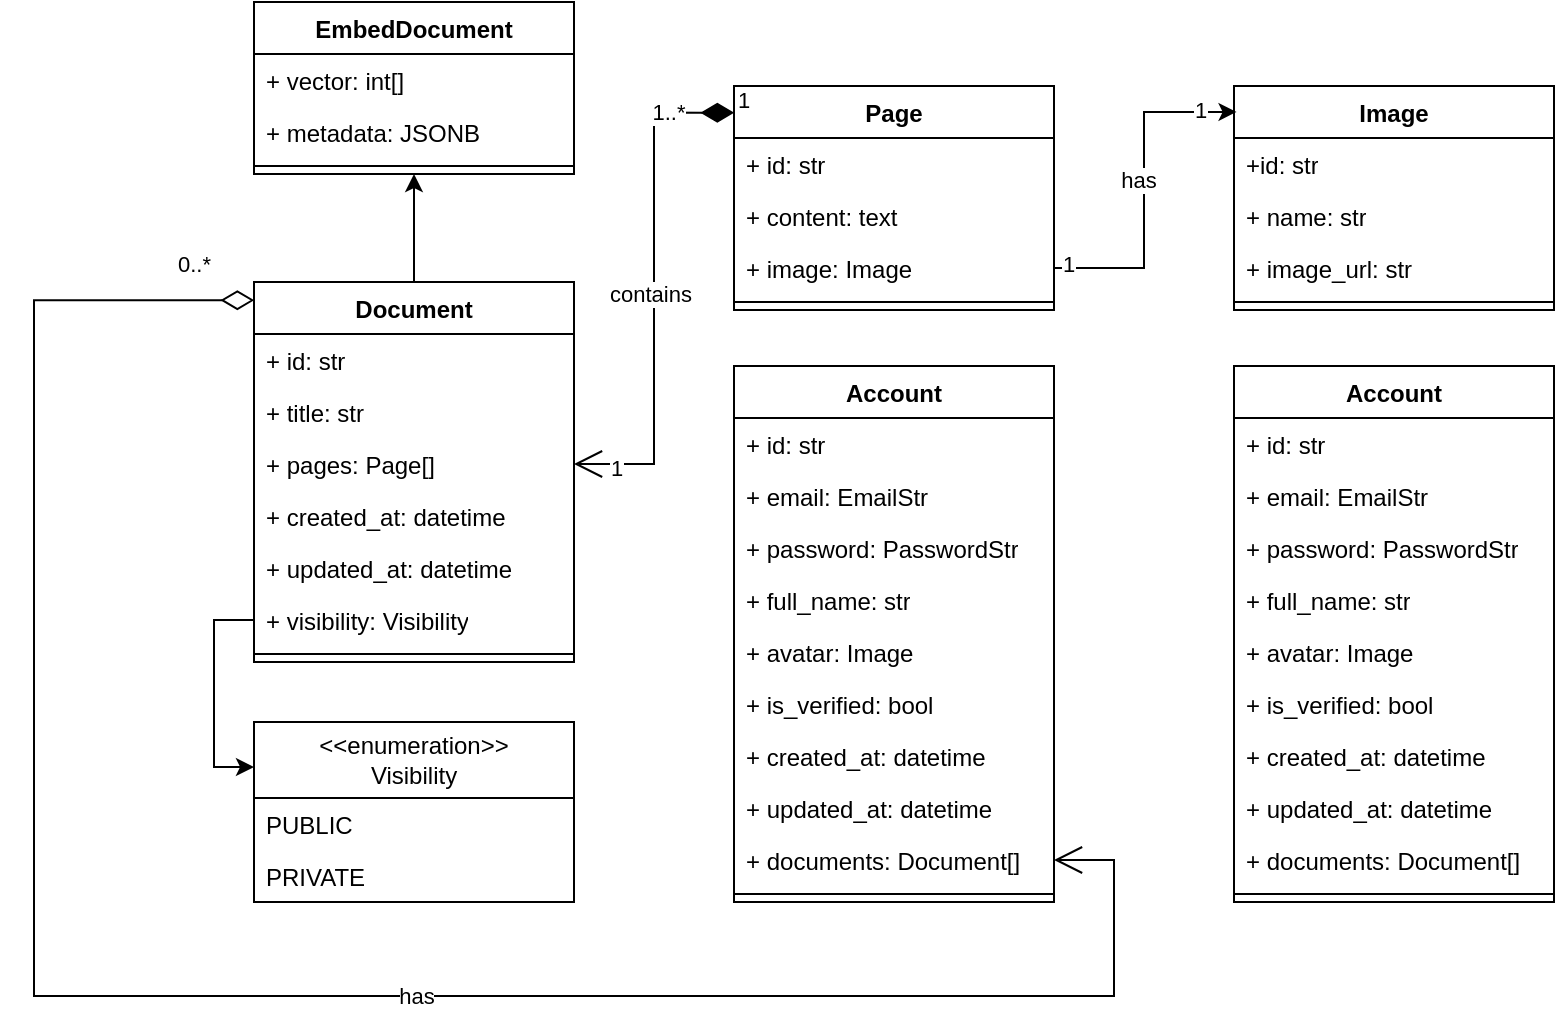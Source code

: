 <mxfile version="26.1.0">
  <diagram name="Page-1" id="CnCM87fK5EFknhJmPdtO">
    <mxGraphModel dx="2117" dy="662" grid="1" gridSize="10" guides="1" tooltips="1" connect="1" arrows="1" fold="1" page="1" pageScale="1" pageWidth="827" pageHeight="1169" math="0" shadow="0">
      <root>
        <mxCell id="0" />
        <mxCell id="1" parent="0" />
        <mxCell id="au0CGwePBbvGtIjOuncR-79" style="edgeStyle=orthogonalEdgeStyle;rounded=0;orthogonalLoop=1;jettySize=auto;html=1;entryX=0.5;entryY=1;entryDx=0;entryDy=0;" edge="1" parent="1" source="au0CGwePBbvGtIjOuncR-1" target="au0CGwePBbvGtIjOuncR-71">
          <mxGeometry relative="1" as="geometry">
            <mxPoint x="160" y="140" as="targetPoint" />
          </mxGeometry>
        </mxCell>
        <mxCell id="au0CGwePBbvGtIjOuncR-1" value="Document" style="swimlane;fontStyle=1;align=center;verticalAlign=top;childLayout=stackLayout;horizontal=1;startSize=26;horizontalStack=0;resizeParent=1;resizeParentMax=0;resizeLast=0;collapsible=1;marginBottom=0;whiteSpace=wrap;html=1;" vertex="1" parent="1">
          <mxGeometry x="80" y="190" width="160" height="190" as="geometry" />
        </mxCell>
        <mxCell id="au0CGwePBbvGtIjOuncR-2" value="+ id: str" style="text;strokeColor=none;fillColor=none;align=left;verticalAlign=top;spacingLeft=4;spacingRight=4;overflow=hidden;rotatable=0;points=[[0,0.5],[1,0.5]];portConstraint=eastwest;whiteSpace=wrap;html=1;" vertex="1" parent="au0CGwePBbvGtIjOuncR-1">
          <mxGeometry y="26" width="160" height="26" as="geometry" />
        </mxCell>
        <mxCell id="au0CGwePBbvGtIjOuncR-12" value="+ title: str" style="text;strokeColor=none;fillColor=none;align=left;verticalAlign=top;spacingLeft=4;spacingRight=4;overflow=hidden;rotatable=0;points=[[0,0.5],[1,0.5]];portConstraint=eastwest;whiteSpace=wrap;html=1;" vertex="1" parent="au0CGwePBbvGtIjOuncR-1">
          <mxGeometry y="52" width="160" height="26" as="geometry" />
        </mxCell>
        <mxCell id="au0CGwePBbvGtIjOuncR-13" value="+ pages: Page[]" style="text;strokeColor=none;fillColor=none;align=left;verticalAlign=top;spacingLeft=4;spacingRight=4;overflow=hidden;rotatable=0;points=[[0,0.5],[1,0.5]];portConstraint=eastwest;whiteSpace=wrap;html=1;" vertex="1" parent="au0CGwePBbvGtIjOuncR-1">
          <mxGeometry y="78" width="160" height="26" as="geometry" />
        </mxCell>
        <mxCell id="au0CGwePBbvGtIjOuncR-15" value="+ created_at: datetime" style="text;strokeColor=none;fillColor=none;align=left;verticalAlign=top;spacingLeft=4;spacingRight=4;overflow=hidden;rotatable=0;points=[[0,0.5],[1,0.5]];portConstraint=eastwest;whiteSpace=wrap;html=1;" vertex="1" parent="au0CGwePBbvGtIjOuncR-1">
          <mxGeometry y="104" width="160" height="26" as="geometry" />
        </mxCell>
        <mxCell id="au0CGwePBbvGtIjOuncR-27" value="+ updated_at: datetime" style="text;strokeColor=none;fillColor=none;align=left;verticalAlign=top;spacingLeft=4;spacingRight=4;overflow=hidden;rotatable=0;points=[[0,0.5],[1,0.5]];portConstraint=eastwest;whiteSpace=wrap;html=1;" vertex="1" parent="au0CGwePBbvGtIjOuncR-1">
          <mxGeometry y="130" width="160" height="26" as="geometry" />
        </mxCell>
        <mxCell id="au0CGwePBbvGtIjOuncR-28" value="+ visibility: Visibility" style="text;strokeColor=none;fillColor=none;align=left;verticalAlign=top;spacingLeft=4;spacingRight=4;overflow=hidden;rotatable=0;points=[[0,0.5],[1,0.5]];portConstraint=eastwest;whiteSpace=wrap;html=1;" vertex="1" parent="au0CGwePBbvGtIjOuncR-1">
          <mxGeometry y="156" width="160" height="26" as="geometry" />
        </mxCell>
        <mxCell id="au0CGwePBbvGtIjOuncR-3" value="" style="line;strokeWidth=1;fillColor=none;align=left;verticalAlign=middle;spacingTop=-1;spacingLeft=3;spacingRight=3;rotatable=0;labelPosition=right;points=[];portConstraint=eastwest;strokeColor=inherit;" vertex="1" parent="au0CGwePBbvGtIjOuncR-1">
          <mxGeometry y="182" width="160" height="8" as="geometry" />
        </mxCell>
        <mxCell id="au0CGwePBbvGtIjOuncR-5" value="Image" style="swimlane;fontStyle=1;align=center;verticalAlign=top;childLayout=stackLayout;horizontal=1;startSize=26;horizontalStack=0;resizeParent=1;resizeParentMax=0;resizeLast=0;collapsible=1;marginBottom=0;whiteSpace=wrap;html=1;" vertex="1" parent="1">
          <mxGeometry x="570" y="92" width="160" height="112" as="geometry" />
        </mxCell>
        <mxCell id="au0CGwePBbvGtIjOuncR-6" value="+id: str" style="text;strokeColor=none;fillColor=none;align=left;verticalAlign=top;spacingLeft=4;spacingRight=4;overflow=hidden;rotatable=0;points=[[0,0.5],[1,0.5]];portConstraint=eastwest;whiteSpace=wrap;html=1;" vertex="1" parent="au0CGwePBbvGtIjOuncR-5">
          <mxGeometry y="26" width="160" height="26" as="geometry" />
        </mxCell>
        <mxCell id="au0CGwePBbvGtIjOuncR-9" value="+ name: str" style="text;strokeColor=none;fillColor=none;align=left;verticalAlign=top;spacingLeft=4;spacingRight=4;overflow=hidden;rotatable=0;points=[[0,0.5],[1,0.5]];portConstraint=eastwest;whiteSpace=wrap;html=1;" vertex="1" parent="au0CGwePBbvGtIjOuncR-5">
          <mxGeometry y="52" width="160" height="26" as="geometry" />
        </mxCell>
        <mxCell id="au0CGwePBbvGtIjOuncR-10" value="+ image_url: str" style="text;strokeColor=none;fillColor=none;align=left;verticalAlign=top;spacingLeft=4;spacingRight=4;overflow=hidden;rotatable=0;points=[[0,0.5],[1,0.5]];portConstraint=eastwest;whiteSpace=wrap;html=1;" vertex="1" parent="au0CGwePBbvGtIjOuncR-5">
          <mxGeometry y="78" width="160" height="26" as="geometry" />
        </mxCell>
        <mxCell id="au0CGwePBbvGtIjOuncR-7" value="" style="line;strokeWidth=1;fillColor=none;align=left;verticalAlign=middle;spacingTop=-1;spacingLeft=3;spacingRight=3;rotatable=0;labelPosition=right;points=[];portConstraint=eastwest;strokeColor=inherit;" vertex="1" parent="au0CGwePBbvGtIjOuncR-5">
          <mxGeometry y="104" width="160" height="8" as="geometry" />
        </mxCell>
        <mxCell id="au0CGwePBbvGtIjOuncR-16" value="Page" style="swimlane;fontStyle=1;align=center;verticalAlign=top;childLayout=stackLayout;horizontal=1;startSize=26;horizontalStack=0;resizeParent=1;resizeParentMax=0;resizeLast=0;collapsible=1;marginBottom=0;whiteSpace=wrap;html=1;" vertex="1" parent="1">
          <mxGeometry x="320" y="92" width="160" height="112" as="geometry" />
        </mxCell>
        <mxCell id="au0CGwePBbvGtIjOuncR-17" value="+ id: str" style="text;strokeColor=none;fillColor=none;align=left;verticalAlign=top;spacingLeft=4;spacingRight=4;overflow=hidden;rotatable=0;points=[[0,0.5],[1,0.5]];portConstraint=eastwest;whiteSpace=wrap;html=1;" vertex="1" parent="au0CGwePBbvGtIjOuncR-16">
          <mxGeometry y="26" width="160" height="26" as="geometry" />
        </mxCell>
        <mxCell id="au0CGwePBbvGtIjOuncR-18" value="+ content: text" style="text;strokeColor=none;fillColor=none;align=left;verticalAlign=top;spacingLeft=4;spacingRight=4;overflow=hidden;rotatable=0;points=[[0,0.5],[1,0.5]];portConstraint=eastwest;whiteSpace=wrap;html=1;" vertex="1" parent="au0CGwePBbvGtIjOuncR-16">
          <mxGeometry y="52" width="160" height="26" as="geometry" />
        </mxCell>
        <mxCell id="au0CGwePBbvGtIjOuncR-20" value="+ image: Image" style="text;strokeColor=none;fillColor=none;align=left;verticalAlign=top;spacingLeft=4;spacingRight=4;overflow=hidden;rotatable=0;points=[[0,0.5],[1,0.5]];portConstraint=eastwest;whiteSpace=wrap;html=1;" vertex="1" parent="au0CGwePBbvGtIjOuncR-16">
          <mxGeometry y="78" width="160" height="26" as="geometry" />
        </mxCell>
        <mxCell id="au0CGwePBbvGtIjOuncR-22" value="" style="line;strokeWidth=1;fillColor=none;align=left;verticalAlign=middle;spacingTop=-1;spacingLeft=3;spacingRight=3;rotatable=0;labelPosition=right;points=[];portConstraint=eastwest;strokeColor=inherit;" vertex="1" parent="au0CGwePBbvGtIjOuncR-16">
          <mxGeometry y="104" width="160" height="8" as="geometry" />
        </mxCell>
        <mxCell id="au0CGwePBbvGtIjOuncR-25" value="1" style="endArrow=open;html=1;endSize=12;startArrow=diamondThin;startSize=14;startFill=1;edgeStyle=orthogonalEdgeStyle;align=left;verticalAlign=bottom;rounded=0;exitX=0.001;exitY=0.119;exitDx=0;exitDy=0;entryX=1;entryY=0.5;entryDx=0;entryDy=0;exitPerimeter=0;" edge="1" parent="1" source="au0CGwePBbvGtIjOuncR-16" target="au0CGwePBbvGtIjOuncR-13">
          <mxGeometry x="-1" y="3" relative="1" as="geometry">
            <mxPoint x="400" y="241" as="sourcePoint" />
            <mxPoint x="360" y="340" as="targetPoint" />
          </mxGeometry>
        </mxCell>
        <mxCell id="au0CGwePBbvGtIjOuncR-35" value="1" style="edgeLabel;html=1;align=center;verticalAlign=middle;resizable=0;points=[];" vertex="1" connectable="0" parent="au0CGwePBbvGtIjOuncR-25">
          <mxGeometry x="0.839" y="2" relative="1" as="geometry">
            <mxPoint as="offset" />
          </mxGeometry>
        </mxCell>
        <mxCell id="au0CGwePBbvGtIjOuncR-36" value="1..*" style="edgeLabel;html=1;align=center;verticalAlign=middle;resizable=0;points=[];" vertex="1" connectable="0" parent="au0CGwePBbvGtIjOuncR-25">
          <mxGeometry x="-0.744" y="-1" relative="1" as="geometry">
            <mxPoint as="offset" />
          </mxGeometry>
        </mxCell>
        <mxCell id="au0CGwePBbvGtIjOuncR-40" value="contains" style="edgeLabel;html=1;align=center;verticalAlign=middle;resizable=0;points=[];" vertex="1" connectable="0" parent="au0CGwePBbvGtIjOuncR-25">
          <mxGeometry x="0.025" y="-2" relative="1" as="geometry">
            <mxPoint as="offset" />
          </mxGeometry>
        </mxCell>
        <mxCell id="au0CGwePBbvGtIjOuncR-29" value="&lt;div&gt;&amp;lt;&amp;lt;enumeration&amp;gt;&amp;gt;&lt;/div&gt;Visibility" style="swimlane;fontStyle=0;childLayout=stackLayout;horizontal=1;startSize=38;fillColor=none;horizontalStack=0;resizeParent=1;resizeParentMax=0;resizeLast=0;collapsible=1;marginBottom=0;whiteSpace=wrap;html=1;" vertex="1" parent="1">
          <mxGeometry x="80" y="410" width="160" height="90" as="geometry" />
        </mxCell>
        <mxCell id="au0CGwePBbvGtIjOuncR-30" value="PUBLIC" style="text;strokeColor=none;fillColor=none;align=left;verticalAlign=top;spacingLeft=4;spacingRight=4;overflow=hidden;rotatable=0;points=[[0,0.5],[1,0.5]];portConstraint=eastwest;whiteSpace=wrap;html=1;" vertex="1" parent="au0CGwePBbvGtIjOuncR-29">
          <mxGeometry y="38" width="160" height="26" as="geometry" />
        </mxCell>
        <mxCell id="au0CGwePBbvGtIjOuncR-31" value="PRIVATE" style="text;strokeColor=none;fillColor=none;align=left;verticalAlign=top;spacingLeft=4;spacingRight=4;overflow=hidden;rotatable=0;points=[[0,0.5],[1,0.5]];portConstraint=eastwest;whiteSpace=wrap;html=1;" vertex="1" parent="au0CGwePBbvGtIjOuncR-29">
          <mxGeometry y="64" width="160" height="26" as="geometry" />
        </mxCell>
        <mxCell id="au0CGwePBbvGtIjOuncR-33" style="edgeStyle=orthogonalEdgeStyle;rounded=0;orthogonalLoop=1;jettySize=auto;html=1;entryX=0;entryY=0.25;entryDx=0;entryDy=0;" edge="1" parent="1" source="au0CGwePBbvGtIjOuncR-28" target="au0CGwePBbvGtIjOuncR-29">
          <mxGeometry relative="1" as="geometry" />
        </mxCell>
        <mxCell id="au0CGwePBbvGtIjOuncR-34" style="edgeStyle=orthogonalEdgeStyle;rounded=0;orthogonalLoop=1;jettySize=auto;html=1;entryX=0.008;entryY=0.116;entryDx=0;entryDy=0;entryPerimeter=0;" edge="1" parent="1" source="au0CGwePBbvGtIjOuncR-20" target="au0CGwePBbvGtIjOuncR-5">
          <mxGeometry relative="1" as="geometry" />
        </mxCell>
        <mxCell id="au0CGwePBbvGtIjOuncR-37" value="1" style="edgeLabel;html=1;align=center;verticalAlign=middle;resizable=0;points=[];" vertex="1" connectable="0" parent="au0CGwePBbvGtIjOuncR-34">
          <mxGeometry x="-0.925" y="2" relative="1" as="geometry">
            <mxPoint as="offset" />
          </mxGeometry>
        </mxCell>
        <mxCell id="au0CGwePBbvGtIjOuncR-38" value="1" style="edgeLabel;html=1;align=center;verticalAlign=middle;resizable=0;points=[];" vertex="1" connectable="0" parent="au0CGwePBbvGtIjOuncR-34">
          <mxGeometry x="0.779" y="1" relative="1" as="geometry">
            <mxPoint as="offset" />
          </mxGeometry>
        </mxCell>
        <mxCell id="au0CGwePBbvGtIjOuncR-39" value="has" style="edgeLabel;html=1;align=center;verticalAlign=middle;resizable=0;points=[];" vertex="1" connectable="0" parent="au0CGwePBbvGtIjOuncR-34">
          <mxGeometry x="0.05" y="3" relative="1" as="geometry">
            <mxPoint as="offset" />
          </mxGeometry>
        </mxCell>
        <mxCell id="au0CGwePBbvGtIjOuncR-43" value="Account" style="swimlane;fontStyle=1;align=center;verticalAlign=top;childLayout=stackLayout;horizontal=1;startSize=26;horizontalStack=0;resizeParent=1;resizeParentMax=0;resizeLast=0;collapsible=1;marginBottom=0;whiteSpace=wrap;html=1;" vertex="1" parent="1">
          <mxGeometry x="320" y="232" width="160" height="268" as="geometry" />
        </mxCell>
        <mxCell id="au0CGwePBbvGtIjOuncR-44" value="+ id: str" style="text;strokeColor=none;fillColor=none;align=left;verticalAlign=top;spacingLeft=4;spacingRight=4;overflow=hidden;rotatable=0;points=[[0,0.5],[1,0.5]];portConstraint=eastwest;whiteSpace=wrap;html=1;" vertex="1" parent="au0CGwePBbvGtIjOuncR-43">
          <mxGeometry y="26" width="160" height="26" as="geometry" />
        </mxCell>
        <mxCell id="au0CGwePBbvGtIjOuncR-45" value="+ email: EmailStr" style="text;strokeColor=none;fillColor=none;align=left;verticalAlign=top;spacingLeft=4;spacingRight=4;overflow=hidden;rotatable=0;points=[[0,0.5],[1,0.5]];portConstraint=eastwest;whiteSpace=wrap;html=1;" vertex="1" parent="au0CGwePBbvGtIjOuncR-43">
          <mxGeometry y="52" width="160" height="26" as="geometry" />
        </mxCell>
        <mxCell id="au0CGwePBbvGtIjOuncR-46" value="+ password: PasswordStr" style="text;strokeColor=none;fillColor=none;align=left;verticalAlign=top;spacingLeft=4;spacingRight=4;overflow=hidden;rotatable=0;points=[[0,0.5],[1,0.5]];portConstraint=eastwest;whiteSpace=wrap;html=1;" vertex="1" parent="au0CGwePBbvGtIjOuncR-43">
          <mxGeometry y="78" width="160" height="26" as="geometry" />
        </mxCell>
        <mxCell id="au0CGwePBbvGtIjOuncR-49" value="+ full_name: str" style="text;strokeColor=none;fillColor=none;align=left;verticalAlign=top;spacingLeft=4;spacingRight=4;overflow=hidden;rotatable=0;points=[[0,0.5],[1,0.5]];portConstraint=eastwest;whiteSpace=wrap;html=1;" vertex="1" parent="au0CGwePBbvGtIjOuncR-43">
          <mxGeometry y="104" width="160" height="26" as="geometry" />
        </mxCell>
        <mxCell id="au0CGwePBbvGtIjOuncR-52" value="+ avatar: Image" style="text;strokeColor=none;fillColor=none;align=left;verticalAlign=top;spacingLeft=4;spacingRight=4;overflow=hidden;rotatable=0;points=[[0,0.5],[1,0.5]];portConstraint=eastwest;whiteSpace=wrap;html=1;" vertex="1" parent="au0CGwePBbvGtIjOuncR-43">
          <mxGeometry y="130" width="160" height="26" as="geometry" />
        </mxCell>
        <mxCell id="au0CGwePBbvGtIjOuncR-53" value="+ is_verified: bool" style="text;strokeColor=none;fillColor=none;align=left;verticalAlign=top;spacingLeft=4;spacingRight=4;overflow=hidden;rotatable=0;points=[[0,0.5],[1,0.5]];portConstraint=eastwest;whiteSpace=wrap;html=1;" vertex="1" parent="au0CGwePBbvGtIjOuncR-43">
          <mxGeometry y="156" width="160" height="26" as="geometry" />
        </mxCell>
        <mxCell id="au0CGwePBbvGtIjOuncR-47" value="+ created_at: datetime" style="text;strokeColor=none;fillColor=none;align=left;verticalAlign=top;spacingLeft=4;spacingRight=4;overflow=hidden;rotatable=0;points=[[0,0.5],[1,0.5]];portConstraint=eastwest;whiteSpace=wrap;html=1;" vertex="1" parent="au0CGwePBbvGtIjOuncR-43">
          <mxGeometry y="182" width="160" height="26" as="geometry" />
        </mxCell>
        <mxCell id="au0CGwePBbvGtIjOuncR-48" value="+ updated_at: datetime" style="text;strokeColor=none;fillColor=none;align=left;verticalAlign=top;spacingLeft=4;spacingRight=4;overflow=hidden;rotatable=0;points=[[0,0.5],[1,0.5]];portConstraint=eastwest;whiteSpace=wrap;html=1;" vertex="1" parent="au0CGwePBbvGtIjOuncR-43">
          <mxGeometry y="208" width="160" height="26" as="geometry" />
        </mxCell>
        <mxCell id="au0CGwePBbvGtIjOuncR-54" value="+ documents: Document[]" style="text;strokeColor=none;fillColor=none;align=left;verticalAlign=top;spacingLeft=4;spacingRight=4;overflow=hidden;rotatable=0;points=[[0,0.5],[1,0.5]];portConstraint=eastwest;whiteSpace=wrap;html=1;" vertex="1" parent="au0CGwePBbvGtIjOuncR-43">
          <mxGeometry y="234" width="160" height="26" as="geometry" />
        </mxCell>
        <mxCell id="au0CGwePBbvGtIjOuncR-50" value="" style="line;strokeWidth=1;fillColor=none;align=left;verticalAlign=middle;spacingTop=-1;spacingLeft=3;spacingRight=3;rotatable=0;labelPosition=right;points=[];portConstraint=eastwest;strokeColor=inherit;" vertex="1" parent="au0CGwePBbvGtIjOuncR-43">
          <mxGeometry y="260" width="160" height="8" as="geometry" />
        </mxCell>
        <mxCell id="au0CGwePBbvGtIjOuncR-56" value="0..*" style="endArrow=open;html=1;endSize=12;startArrow=diamondThin;startSize=14;startFill=0;edgeStyle=orthogonalEdgeStyle;align=left;verticalAlign=bottom;rounded=0;exitX=0.001;exitY=0.048;exitDx=0;exitDy=0;exitPerimeter=0;entryX=1;entryY=0.5;entryDx=0;entryDy=0;" edge="1" parent="1" source="au0CGwePBbvGtIjOuncR-1" target="au0CGwePBbvGtIjOuncR-54">
          <mxGeometry x="-0.927" y="-9" relative="1" as="geometry">
            <mxPoint x="0.48" y="220.0" as="sourcePoint" />
            <mxPoint x="240" y="561.42" as="targetPoint" />
            <Array as="points">
              <mxPoint x="-30" y="199" />
              <mxPoint x="-30" y="547" />
              <mxPoint x="510" y="547" />
              <mxPoint x="510" y="479" />
            </Array>
            <mxPoint as="offset" />
          </mxGeometry>
        </mxCell>
        <mxCell id="au0CGwePBbvGtIjOuncR-68" value="has" style="edgeLabel;html=1;align=center;verticalAlign=middle;resizable=0;points=[];" vertex="1" connectable="0" parent="au0CGwePBbvGtIjOuncR-56">
          <mxGeometry x="0.184" relative="1" as="geometry">
            <mxPoint as="offset" />
          </mxGeometry>
        </mxCell>
        <mxCell id="au0CGwePBbvGtIjOuncR-57" value="Account" style="swimlane;fontStyle=1;align=center;verticalAlign=top;childLayout=stackLayout;horizontal=1;startSize=26;horizontalStack=0;resizeParent=1;resizeParentMax=0;resizeLast=0;collapsible=1;marginBottom=0;whiteSpace=wrap;html=1;" vertex="1" parent="1">
          <mxGeometry x="570" y="232" width="160" height="268" as="geometry" />
        </mxCell>
        <mxCell id="au0CGwePBbvGtIjOuncR-58" value="+ id: str" style="text;strokeColor=none;fillColor=none;align=left;verticalAlign=top;spacingLeft=4;spacingRight=4;overflow=hidden;rotatable=0;points=[[0,0.5],[1,0.5]];portConstraint=eastwest;whiteSpace=wrap;html=1;" vertex="1" parent="au0CGwePBbvGtIjOuncR-57">
          <mxGeometry y="26" width="160" height="26" as="geometry" />
        </mxCell>
        <mxCell id="au0CGwePBbvGtIjOuncR-59" value="+ email: EmailStr" style="text;strokeColor=none;fillColor=none;align=left;verticalAlign=top;spacingLeft=4;spacingRight=4;overflow=hidden;rotatable=0;points=[[0,0.5],[1,0.5]];portConstraint=eastwest;whiteSpace=wrap;html=1;" vertex="1" parent="au0CGwePBbvGtIjOuncR-57">
          <mxGeometry y="52" width="160" height="26" as="geometry" />
        </mxCell>
        <mxCell id="au0CGwePBbvGtIjOuncR-60" value="+ password: PasswordStr" style="text;strokeColor=none;fillColor=none;align=left;verticalAlign=top;spacingLeft=4;spacingRight=4;overflow=hidden;rotatable=0;points=[[0,0.5],[1,0.5]];portConstraint=eastwest;whiteSpace=wrap;html=1;" vertex="1" parent="au0CGwePBbvGtIjOuncR-57">
          <mxGeometry y="78" width="160" height="26" as="geometry" />
        </mxCell>
        <mxCell id="au0CGwePBbvGtIjOuncR-61" value="+ full_name: str" style="text;strokeColor=none;fillColor=none;align=left;verticalAlign=top;spacingLeft=4;spacingRight=4;overflow=hidden;rotatable=0;points=[[0,0.5],[1,0.5]];portConstraint=eastwest;whiteSpace=wrap;html=1;" vertex="1" parent="au0CGwePBbvGtIjOuncR-57">
          <mxGeometry y="104" width="160" height="26" as="geometry" />
        </mxCell>
        <mxCell id="au0CGwePBbvGtIjOuncR-62" value="+ avatar: Image" style="text;strokeColor=none;fillColor=none;align=left;verticalAlign=top;spacingLeft=4;spacingRight=4;overflow=hidden;rotatable=0;points=[[0,0.5],[1,0.5]];portConstraint=eastwest;whiteSpace=wrap;html=1;" vertex="1" parent="au0CGwePBbvGtIjOuncR-57">
          <mxGeometry y="130" width="160" height="26" as="geometry" />
        </mxCell>
        <mxCell id="au0CGwePBbvGtIjOuncR-63" value="+ is_verified: bool" style="text;strokeColor=none;fillColor=none;align=left;verticalAlign=top;spacingLeft=4;spacingRight=4;overflow=hidden;rotatable=0;points=[[0,0.5],[1,0.5]];portConstraint=eastwest;whiteSpace=wrap;html=1;" vertex="1" parent="au0CGwePBbvGtIjOuncR-57">
          <mxGeometry y="156" width="160" height="26" as="geometry" />
        </mxCell>
        <mxCell id="au0CGwePBbvGtIjOuncR-64" value="+ created_at: datetime" style="text;strokeColor=none;fillColor=none;align=left;verticalAlign=top;spacingLeft=4;spacingRight=4;overflow=hidden;rotatable=0;points=[[0,0.5],[1,0.5]];portConstraint=eastwest;whiteSpace=wrap;html=1;" vertex="1" parent="au0CGwePBbvGtIjOuncR-57">
          <mxGeometry y="182" width="160" height="26" as="geometry" />
        </mxCell>
        <mxCell id="au0CGwePBbvGtIjOuncR-65" value="+ updated_at: datetime" style="text;strokeColor=none;fillColor=none;align=left;verticalAlign=top;spacingLeft=4;spacingRight=4;overflow=hidden;rotatable=0;points=[[0,0.5],[1,0.5]];portConstraint=eastwest;whiteSpace=wrap;html=1;" vertex="1" parent="au0CGwePBbvGtIjOuncR-57">
          <mxGeometry y="208" width="160" height="26" as="geometry" />
        </mxCell>
        <mxCell id="au0CGwePBbvGtIjOuncR-66" value="+ documents: Document[]" style="text;strokeColor=none;fillColor=none;align=left;verticalAlign=top;spacingLeft=4;spacingRight=4;overflow=hidden;rotatable=0;points=[[0,0.5],[1,0.5]];portConstraint=eastwest;whiteSpace=wrap;html=1;" vertex="1" parent="au0CGwePBbvGtIjOuncR-57">
          <mxGeometry y="234" width="160" height="26" as="geometry" />
        </mxCell>
        <mxCell id="au0CGwePBbvGtIjOuncR-67" value="" style="line;strokeWidth=1;fillColor=none;align=left;verticalAlign=middle;spacingTop=-1;spacingLeft=3;spacingRight=3;rotatable=0;labelPosition=right;points=[];portConstraint=eastwest;strokeColor=inherit;" vertex="1" parent="au0CGwePBbvGtIjOuncR-57">
          <mxGeometry y="260" width="160" height="8" as="geometry" />
        </mxCell>
        <mxCell id="au0CGwePBbvGtIjOuncR-71" value="EmbedDocument" style="swimlane;fontStyle=1;align=center;verticalAlign=top;childLayout=stackLayout;horizontal=1;startSize=26;horizontalStack=0;resizeParent=1;resizeParentMax=0;resizeLast=0;collapsible=1;marginBottom=0;whiteSpace=wrap;html=1;" vertex="1" parent="1">
          <mxGeometry x="80" y="50" width="160" height="86" as="geometry" />
        </mxCell>
        <mxCell id="au0CGwePBbvGtIjOuncR-72" value="+ vector: int[]" style="text;strokeColor=none;fillColor=none;align=left;verticalAlign=top;spacingLeft=4;spacingRight=4;overflow=hidden;rotatable=0;points=[[0,0.5],[1,0.5]];portConstraint=eastwest;whiteSpace=wrap;html=1;" vertex="1" parent="au0CGwePBbvGtIjOuncR-71">
          <mxGeometry y="26" width="160" height="26" as="geometry" />
        </mxCell>
        <mxCell id="au0CGwePBbvGtIjOuncR-77" value="+ metadata: JSONB" style="text;strokeColor=none;fillColor=none;align=left;verticalAlign=top;spacingLeft=4;spacingRight=4;overflow=hidden;rotatable=0;points=[[0,0.5],[1,0.5]];portConstraint=eastwest;whiteSpace=wrap;html=1;" vertex="1" parent="au0CGwePBbvGtIjOuncR-71">
          <mxGeometry y="52" width="160" height="26" as="geometry" />
        </mxCell>
        <mxCell id="au0CGwePBbvGtIjOuncR-78" value="" style="line;strokeWidth=1;fillColor=none;align=left;verticalAlign=middle;spacingTop=-1;spacingLeft=3;spacingRight=3;rotatable=0;labelPosition=right;points=[];portConstraint=eastwest;strokeColor=inherit;" vertex="1" parent="au0CGwePBbvGtIjOuncR-71">
          <mxGeometry y="78" width="160" height="8" as="geometry" />
        </mxCell>
      </root>
    </mxGraphModel>
  </diagram>
</mxfile>
